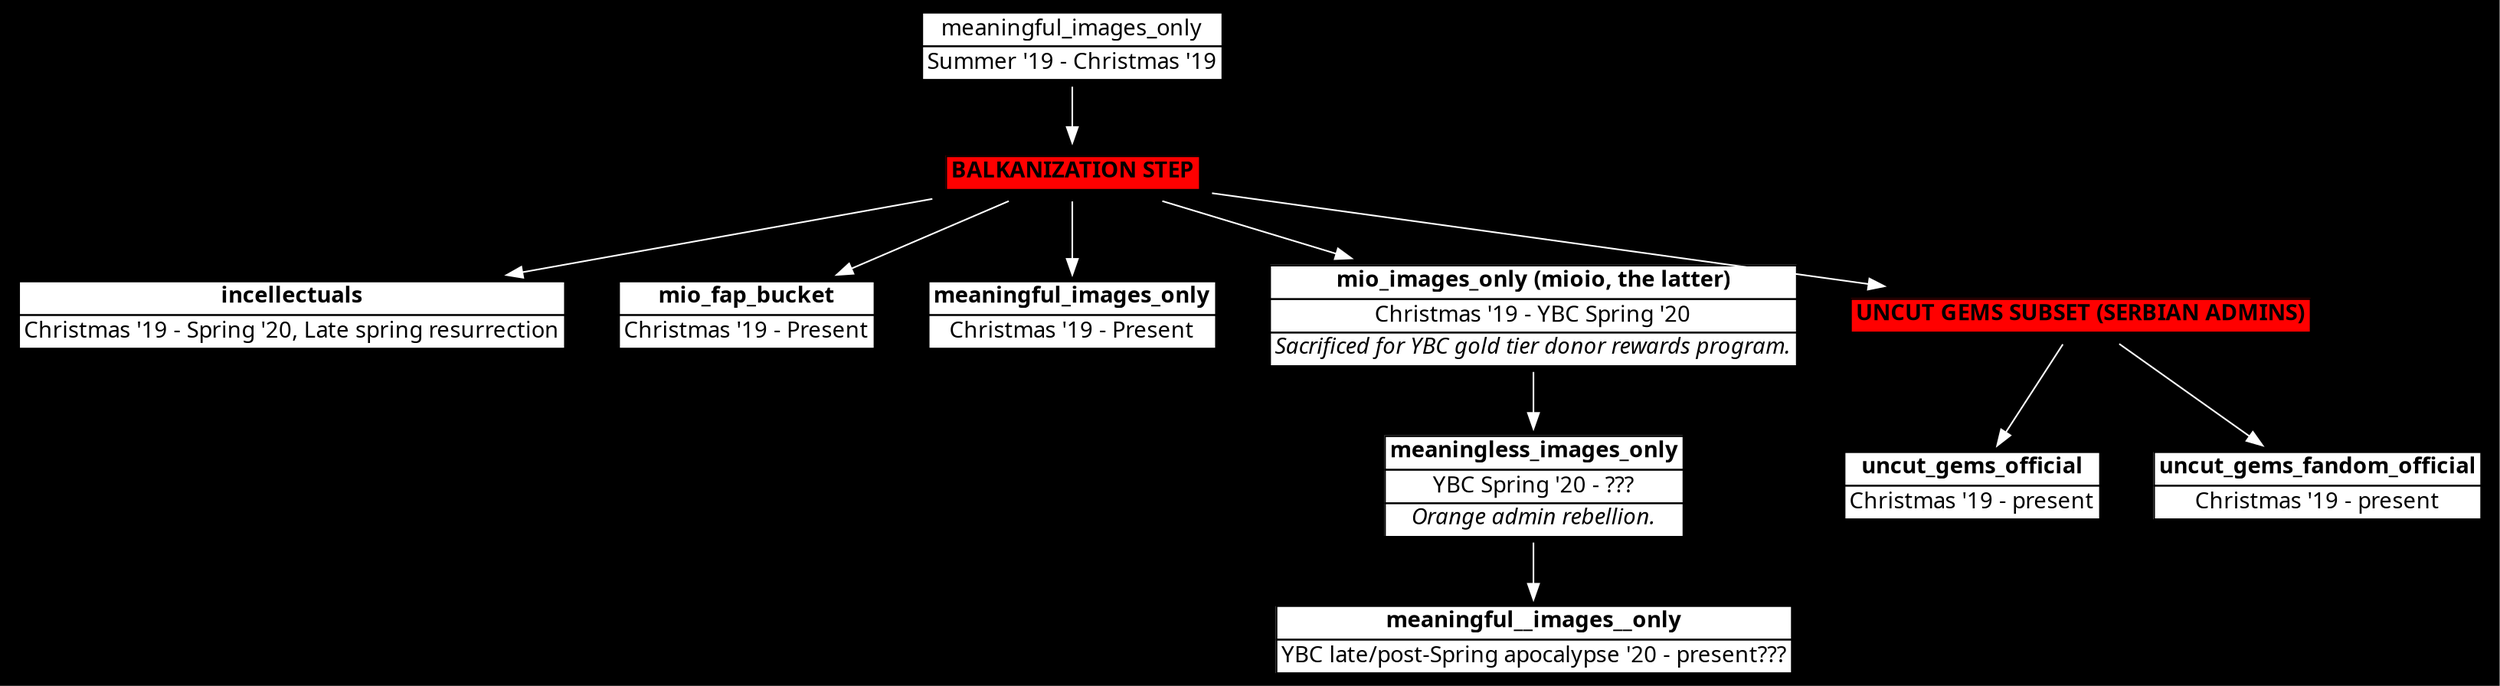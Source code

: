digraph lore {
    splines=line;
    bgcolor=black;
    // feel free to change the font to render on your machine if APL385 Unicode
    // is missing. alternatively, buck up and install it from
    // www.dyalog.com/apl-font-keyboard.htm
    node [shape=plaintext, fontname="APL385 Unicode"];
    edge [color="white"];

    M_I_O [label=<
        <TABLE BGCOLOR="white" BORDER="0" CELLBORDER="1" CELLSPACING="0">
            <TR>
                <TD> meaningful_images_only </TD>
            </TR>
            <TR>
                <TD>Summer '19 - Christmas '19</TD>
            </TR>
        </TABLE>
    >];

    BALKANIZATION [label=<
        <TABLE BGCOLOR="red" BORDER="0" CELLBORDER="1" CELLSPACING="0">
            <TR>
                <TD><B>BALKANIZATION STEP</B></TD>
            </TR>
        </TABLE>
    >];

    INCEL [label=<
        <TABLE BGCOLOR="white" BORDER="0" CELLBORDER="1" CELLSPACING="0">
            <TR>
                <TD><B>incellectuals</B></TD>
            </TR>
            <TR>
                <TD>Christmas '19 - Spring '20, Late spring resurrection</TD>
            </TR>
        </TABLE>
    >];

    FAP [label=<
        <TABLE BGCOLOR="white" BORDER="0" CELLBORDER="1" CELLSPACING="0">
            <TR>
                <TD><B>mio_fap_bucket</B></TD>
            </TR>
            <TR>
                <TD>Christmas '19 - Present</TD>
            </TR>
        </TABLE>
    >];

    MIO [label=<
        <TABLE BGCOLOR="white" BORDER="0" CELLBORDER="1" CELLSPACING="0">
            <TR>
                <TD><B>meaningful_images_only</B></TD>
            </TR>
            <TR>
                <TD>Christmas '19 - Present</TD>
            </TR>
        </TABLE>
    >];

    MIO_I_O [label=<
        <TABLE BGCOLOR="white" BORDER="0" CELLBORDER="1" CELLSPACING="0">
            <TR>
                <TD><B>mio_images_only (mioio, the latter)</B></TD>
            </TR>
            <TR>
                <TD>Christmas '19 - YBC Spring '20</TD>
            </TR>
            <TR>
                <TD><I>Sacrificed for YBC gold tier donor rewards program.</I></TD>
            </TR>
        </TABLE>
    >];

    MEANINGLESS [label=<
        <TABLE BGCOLOR="white" BORDER="0" CELLBORDER="1" CELLSPACING="0">
            <TR>
                <TD><B>meaningless_images_only</B></TD>
            </TR>
            <TR>
                <TD>YBC Spring '20 - ???</TD>
            </TR>
            <TR>
                <TD><I>Orange admin rebellion.</I></TD>
            </TR>
        </TABLE>
    >];

    M__I__O [label=<
        <TABLE BGCOLOR="white" BORDER="0" CELLBORDER="1" CELLSPACING="0">
            <TR>
                <TD><B>meaningful__images__only</B></TD>
            </TR>
            <TR>
                <TD>YBC late/post-Spring apocalypse '20 - present???</TD>
            </TR>
        </TABLE>
    >];

    UNCUT [label=<
        <TABLE BGCOLOR="red" BORDER="0" CELLBORDER="1" CELLSPACING="0">
            <TR>
                <TD><B>UNCUT GEMS SUBSET (SERBIAN ADMINS)</B></TD>
            </TR>
        </TABLE>
    >];

    UGO [label=<
        <TABLE BGCOLOR="white" BORDER="0" CELLBORDER="1" CELLSPACING="0">
            <TR>
                <TD><B>uncut_gems_official</B></TD>
            </TR>
            <TR>
                <TD>Christmas '19 - present</TD>
            </TR>
        </TABLE>
    >];

    UGFO [label=<
        <TABLE BGCOLOR="white" BORDER="0" CELLBORDER="1" CELLSPACING="0">
            <TR>
                <TD><B>uncut_gems_fandom_official</B></TD>
            </TR>
            <TR>
                <TD>Christmas '19 - present</TD>
            </TR>
        </TABLE>
    >];

    M_I_O -> BALKANIZATION;

    BALKANIZATION -> INCEL;
    BALKANIZATION -> FAP;
    BALKANIZATION -> MIO_I_O;
    BALKANIZATION -> MIO;
    BALKANIZATION -> UNCUT;

    UNCUT -> UGO;
    UNCUT -> UGFO;

    MIO_I_O -> MEANINGLESS;

    MEANINGLESS -> M__I__O;
}
